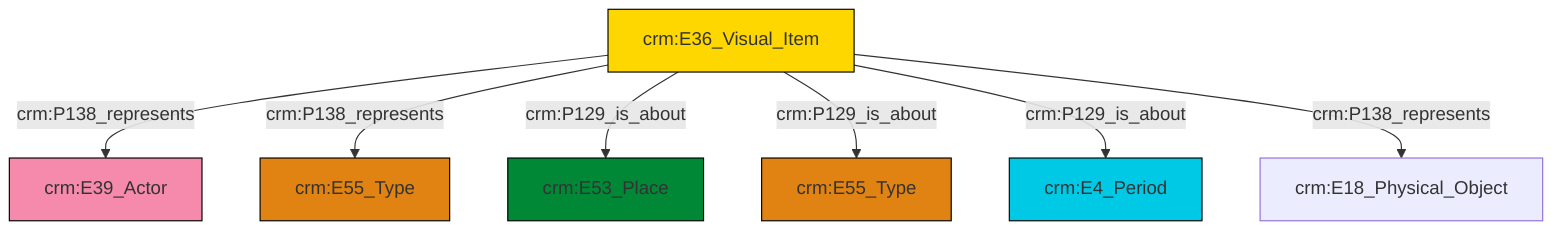 graph TD
classDef Literal fill:#f2f2f2,stroke:#000000;
classDef CRM_Entity fill:#FFFFFF,stroke:#000000;
classDef Temporal_Entity fill:#00C9E6, stroke:#000000;
classDef Type fill:#E18312, stroke:#000000;
classDef Time-Span fill:#2C9C91, stroke:#000000;
classDef Appellation fill:#FFEB7F, stroke:#000000;
classDef Place fill:#008836, stroke:#000000;
classDef Persistent_Item fill:#B266B2, stroke:#000000;
classDef Conceptual_Object fill:#FFD700, stroke:#000000;
classDef Physical_Thing fill:#D2B48C, stroke:#000000;
classDef Actor fill:#f58aad, stroke:#000000;
classDef PC_Classes fill:#4ce600, stroke:#000000;
classDef Multi fill:#cccccc,stroke:#000000;

0["crm:E36_Visual_Item"]:::Conceptual_Object -->|crm:P138_represents| 1["crm:E39_Actor"]:::Actor
0["crm:E36_Visual_Item"]:::Conceptual_Object -->|crm:P138_represents| 3["crm:E55_Type"]:::Type
0["crm:E36_Visual_Item"]:::Conceptual_Object -->|crm:P129_is_about| 4["crm:E53_Place"]:::Place
0["crm:E36_Visual_Item"]:::Conceptual_Object -->|crm:P129_is_about| 10["crm:E55_Type"]:::Type
0["crm:E36_Visual_Item"]:::Conceptual_Object -->|crm:P129_is_about| 11["crm:E4_Period"]:::Temporal_Entity
0["crm:E36_Visual_Item"]:::Conceptual_Object -->|crm:P138_represents| 6["crm:E18_Physical_Object"]:::Default